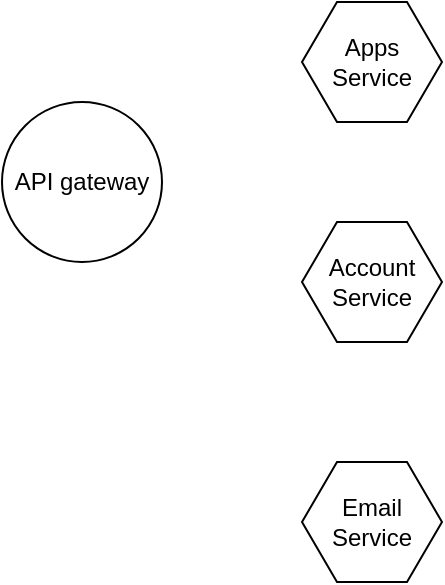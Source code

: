<mxfile version="12.3.5" type="github" pages="1"><diagram id="S9bAF8Y2xewPEpYPeAAs" name="Page-1"><mxGraphModel dx="935" dy="492" grid="1" gridSize="10" guides="1" tooltips="1" connect="1" arrows="1" fold="1" page="1" pageScale="1" pageWidth="827" pageHeight="1169" math="0" shadow="0"><root><mxCell id="0"/><mxCell id="1" parent="0"/><mxCell id="c5t16O94_06bRo73200G-2" value="API gateway" style="ellipse;whiteSpace=wrap;html=1;aspect=fixed;" vertex="1" parent="1"><mxGeometry x="240" y="130" width="80" height="80" as="geometry"/></mxCell><mxCell id="c5t16O94_06bRo73200G-5" value="Apps Service" style="shape=hexagon;html=1;whiteSpace=wrap;perimeter=hexagonPerimeter;rounded=0;" vertex="1" parent="1"><mxGeometry x="390" y="80" width="70" height="60" as="geometry"/></mxCell><mxCell id="c5t16O94_06bRo73200G-6" value="Account Service" style="shape=hexagon;html=1;whiteSpace=wrap;perimeter=hexagonPerimeter;rounded=0;" vertex="1" parent="1"><mxGeometry x="390" y="190" width="70" height="60" as="geometry"/></mxCell><mxCell id="c5t16O94_06bRo73200G-7" value="Email Service" style="shape=hexagon;html=1;whiteSpace=wrap;perimeter=hexagonPerimeter;rounded=0;" vertex="1" parent="1"><mxGeometry x="390" y="310" width="70" height="60" as="geometry"/></mxCell></root></mxGraphModel></diagram></mxfile>